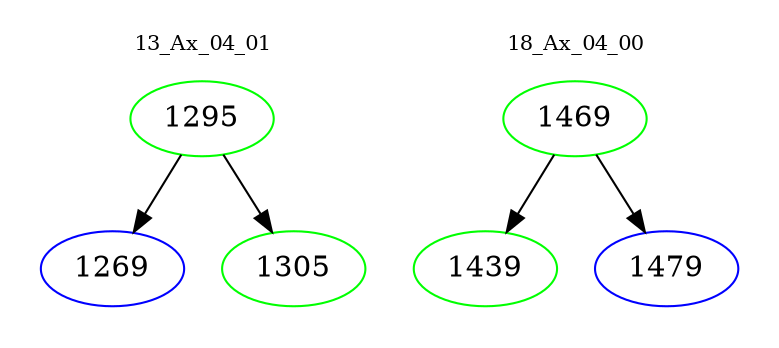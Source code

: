 digraph{
subgraph cluster_0 {
color = white
label = "13_Ax_04_01";
fontsize=10;
T0_1295 [label="1295", color="green"]
T0_1295 -> T0_1269 [color="black"]
T0_1269 [label="1269", color="blue"]
T0_1295 -> T0_1305 [color="black"]
T0_1305 [label="1305", color="green"]
}
subgraph cluster_1 {
color = white
label = "18_Ax_04_00";
fontsize=10;
T1_1469 [label="1469", color="green"]
T1_1469 -> T1_1439 [color="black"]
T1_1439 [label="1439", color="green"]
T1_1469 -> T1_1479 [color="black"]
T1_1479 [label="1479", color="blue"]
}
}
